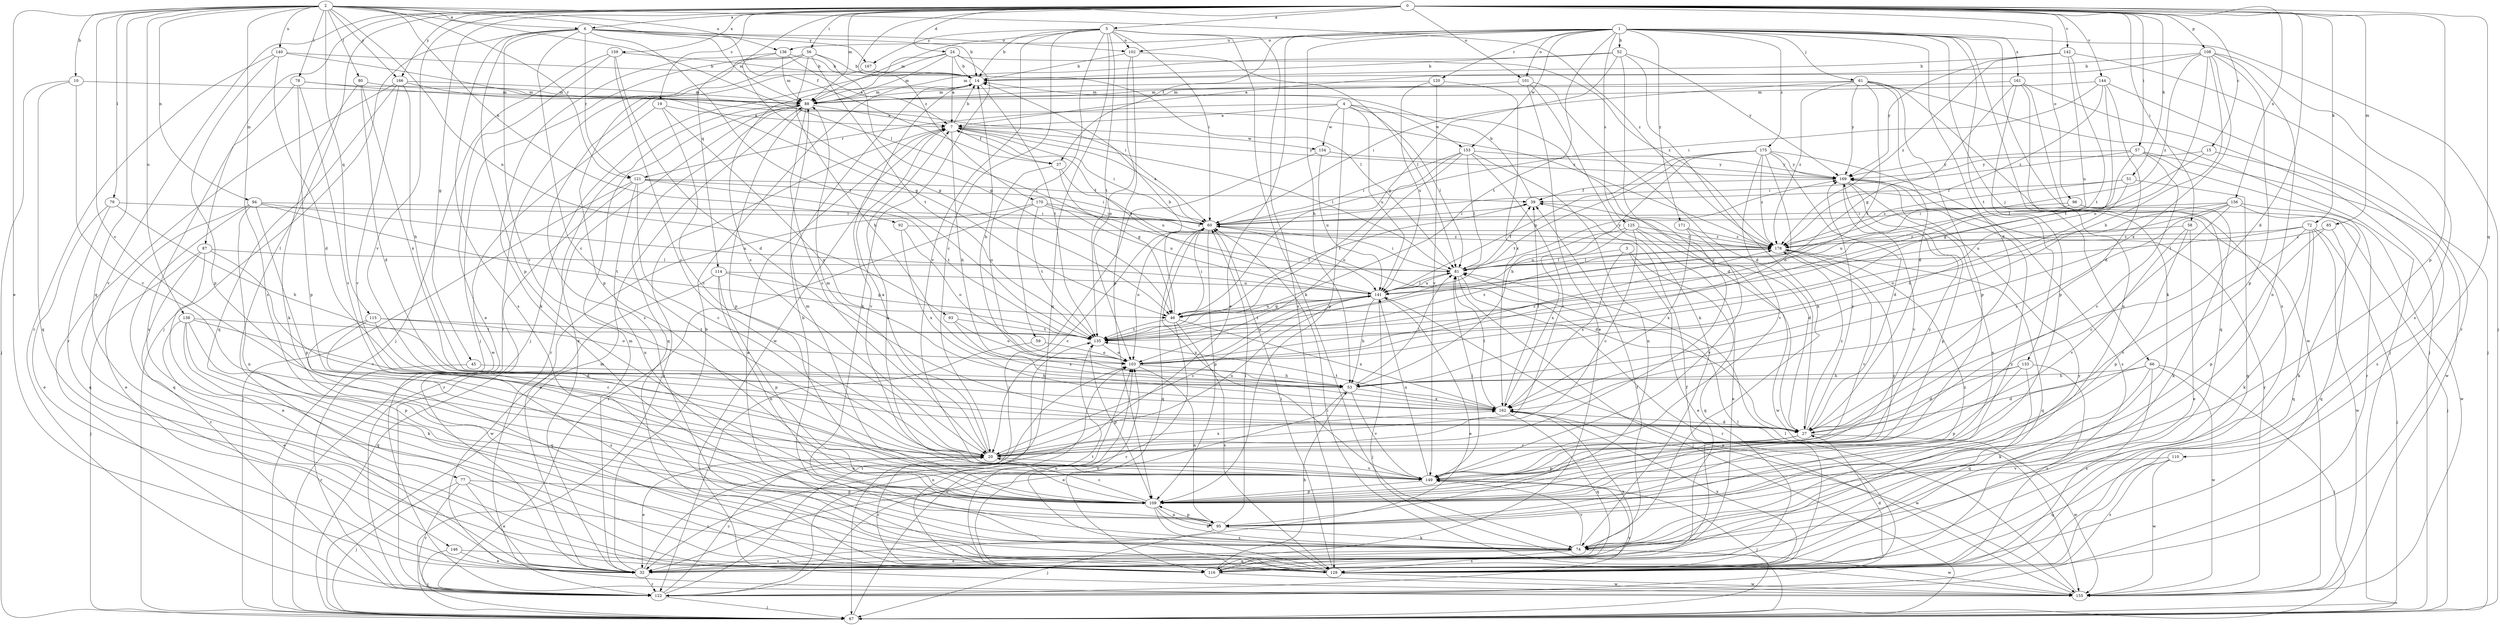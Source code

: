 strict digraph  {
0;
1;
2;
3;
4;
5;
6;
7;
10;
14;
15;
19;
20;
24;
27;
32;
37;
39;
45;
46;
51;
52;
53;
56;
57;
58;
59;
60;
61;
66;
67;
72;
74;
77;
78;
79;
80;
81;
85;
87;
88;
92;
93;
94;
95;
96;
101;
102;
103;
108;
109;
110;
114;
115;
116;
120;
121;
122;
125;
129;
133;
135;
136;
138;
140;
141;
142;
144;
146;
149;
153;
154;
155;
156;
159;
161;
162;
166;
167;
169;
170;
171;
175;
176;
0 -> 5  [label=a];
0 -> 6  [label=a];
0 -> 15  [label=c];
0 -> 19  [label=c];
0 -> 24  [label=d];
0 -> 27  [label=d];
0 -> 45  [label=g];
0 -> 51  [label=h];
0 -> 56  [label=i];
0 -> 57  [label=i];
0 -> 58  [label=i];
0 -> 72  [label=k];
0 -> 77  [label=l];
0 -> 85  [label=m];
0 -> 87  [label=m];
0 -> 88  [label=m];
0 -> 96  [label=o];
0 -> 101  [label=o];
0 -> 108  [label=p];
0 -> 109  [label=p];
0 -> 110  [label=q];
0 -> 114  [label=q];
0 -> 142  [label=v];
0 -> 144  [label=v];
0 -> 146  [label=v];
0 -> 149  [label=v];
0 -> 156  [label=x];
0 -> 159  [label=x];
0 -> 166  [label=y];
0 -> 170  [label=z];
1 -> 27  [label=d];
1 -> 32  [label=e];
1 -> 37  [label=f];
1 -> 52  [label=h];
1 -> 53  [label=h];
1 -> 61  [label=j];
1 -> 66  [label=j];
1 -> 67  [label=j];
1 -> 74  [label=k];
1 -> 101  [label=o];
1 -> 102  [label=o];
1 -> 120  [label=r];
1 -> 125  [label=s];
1 -> 129  [label=s];
1 -> 133  [label=t];
1 -> 135  [label=t];
1 -> 136  [label=u];
1 -> 153  [label=w];
1 -> 161  [label=x];
1 -> 171  [label=z];
1 -> 175  [label=z];
2 -> 6  [label=a];
2 -> 10  [label=b];
2 -> 20  [label=c];
2 -> 32  [label=e];
2 -> 37  [label=f];
2 -> 78  [label=l];
2 -> 79  [label=l];
2 -> 80  [label=l];
2 -> 81  [label=l];
2 -> 92  [label=n];
2 -> 93  [label=n];
2 -> 94  [label=n];
2 -> 115  [label=q];
2 -> 116  [label=q];
2 -> 121  [label=r];
2 -> 129  [label=s];
2 -> 136  [label=u];
2 -> 138  [label=u];
2 -> 140  [label=u];
2 -> 166  [label=y];
2 -> 176  [label=z];
3 -> 32  [label=e];
3 -> 81  [label=l];
3 -> 116  [label=q];
3 -> 162  [label=x];
4 -> 7  [label=a];
4 -> 27  [label=d];
4 -> 81  [label=l];
4 -> 109  [label=p];
4 -> 121  [label=r];
4 -> 141  [label=u];
4 -> 153  [label=w];
4 -> 154  [label=w];
5 -> 14  [label=b];
5 -> 20  [label=c];
5 -> 59  [label=i];
5 -> 60  [label=i];
5 -> 74  [label=k];
5 -> 88  [label=m];
5 -> 102  [label=o];
5 -> 116  [label=q];
5 -> 129  [label=s];
5 -> 135  [label=t];
5 -> 149  [label=v];
5 -> 167  [label=y];
6 -> 14  [label=b];
6 -> 20  [label=c];
6 -> 67  [label=j];
6 -> 88  [label=m];
6 -> 102  [label=o];
6 -> 109  [label=p];
6 -> 121  [label=r];
6 -> 129  [label=s];
6 -> 135  [label=t];
6 -> 149  [label=v];
6 -> 167  [label=y];
7 -> 14  [label=b];
7 -> 37  [label=f];
7 -> 53  [label=h];
7 -> 60  [label=i];
7 -> 81  [label=l];
7 -> 149  [label=v];
7 -> 154  [label=w];
7 -> 169  [label=y];
10 -> 67  [label=j];
10 -> 88  [label=m];
10 -> 116  [label=q];
10 -> 149  [label=v];
14 -> 88  [label=m];
14 -> 135  [label=t];
14 -> 155  [label=w];
15 -> 81  [label=l];
15 -> 129  [label=s];
15 -> 169  [label=y];
19 -> 7  [label=a];
19 -> 20  [label=c];
19 -> 155  [label=w];
19 -> 162  [label=x];
20 -> 7  [label=a];
20 -> 32  [label=e];
20 -> 88  [label=m];
20 -> 141  [label=u];
20 -> 149  [label=v];
20 -> 162  [label=x];
24 -> 7  [label=a];
24 -> 14  [label=b];
24 -> 20  [label=c];
24 -> 67  [label=j];
24 -> 74  [label=k];
24 -> 88  [label=m];
24 -> 176  [label=z];
27 -> 20  [label=c];
27 -> 109  [label=p];
27 -> 155  [label=w];
27 -> 169  [label=y];
27 -> 176  [label=z];
32 -> 14  [label=b];
32 -> 39  [label=f];
32 -> 88  [label=m];
32 -> 103  [label=o];
32 -> 122  [label=r];
32 -> 169  [label=y];
37 -> 46  [label=g];
37 -> 103  [label=o];
37 -> 141  [label=u];
39 -> 14  [label=b];
39 -> 27  [label=d];
39 -> 60  [label=i];
45 -> 53  [label=h];
45 -> 122  [label=r];
46 -> 14  [label=b];
46 -> 39  [label=f];
46 -> 60  [label=i];
46 -> 122  [label=r];
46 -> 129  [label=s];
46 -> 135  [label=t];
46 -> 141  [label=u];
46 -> 162  [label=x];
51 -> 39  [label=f];
51 -> 53  [label=h];
51 -> 116  [label=q];
51 -> 176  [label=z];
52 -> 14  [label=b];
52 -> 20  [label=c];
52 -> 46  [label=g];
52 -> 74  [label=k];
52 -> 88  [label=m];
52 -> 169  [label=y];
53 -> 14  [label=b];
53 -> 32  [label=e];
53 -> 81  [label=l];
53 -> 149  [label=v];
53 -> 162  [label=x];
56 -> 14  [label=b];
56 -> 46  [label=g];
56 -> 53  [label=h];
56 -> 67  [label=j];
56 -> 109  [label=p];
56 -> 122  [label=r];
56 -> 135  [label=t];
57 -> 20  [label=c];
57 -> 46  [label=g];
57 -> 60  [label=i];
57 -> 122  [label=r];
57 -> 155  [label=w];
57 -> 169  [label=y];
58 -> 32  [label=e];
58 -> 109  [label=p];
58 -> 149  [label=v];
58 -> 176  [label=z];
59 -> 103  [label=o];
59 -> 122  [label=r];
60 -> 7  [label=a];
60 -> 20  [label=c];
60 -> 27  [label=d];
60 -> 103  [label=o];
60 -> 109  [label=p];
60 -> 116  [label=q];
60 -> 149  [label=v];
60 -> 176  [label=z];
61 -> 27  [label=d];
61 -> 60  [label=i];
61 -> 67  [label=j];
61 -> 88  [label=m];
61 -> 109  [label=p];
61 -> 135  [label=t];
61 -> 155  [label=w];
61 -> 169  [label=y];
61 -> 176  [label=z];
66 -> 27  [label=d];
66 -> 53  [label=h];
66 -> 67  [label=j];
66 -> 74  [label=k];
66 -> 129  [label=s];
66 -> 155  [label=w];
67 -> 7  [label=a];
67 -> 88  [label=m];
67 -> 103  [label=o];
72 -> 67  [label=j];
72 -> 74  [label=k];
72 -> 81  [label=l];
72 -> 116  [label=q];
72 -> 149  [label=v];
72 -> 155  [label=w];
72 -> 176  [label=z];
74 -> 14  [label=b];
74 -> 32  [label=e];
74 -> 116  [label=q];
74 -> 129  [label=s];
74 -> 149  [label=v];
74 -> 155  [label=w];
74 -> 169  [label=y];
77 -> 32  [label=e];
77 -> 67  [label=j];
77 -> 109  [label=p];
77 -> 122  [label=r];
77 -> 129  [label=s];
78 -> 60  [label=i];
78 -> 88  [label=m];
78 -> 109  [label=p];
78 -> 129  [label=s];
78 -> 149  [label=v];
79 -> 32  [label=e];
79 -> 53  [label=h];
79 -> 60  [label=i];
79 -> 116  [label=q];
80 -> 27  [label=d];
80 -> 74  [label=k];
80 -> 88  [label=m];
80 -> 162  [label=x];
81 -> 39  [label=f];
81 -> 60  [label=i];
81 -> 67  [label=j];
81 -> 122  [label=r];
81 -> 141  [label=u];
81 -> 169  [label=y];
85 -> 109  [label=p];
85 -> 116  [label=q];
85 -> 176  [label=z];
87 -> 32  [label=e];
87 -> 67  [label=j];
87 -> 81  [label=l];
87 -> 122  [label=r];
87 -> 149  [label=v];
88 -> 7  [label=a];
88 -> 20  [label=c];
88 -> 32  [label=e];
88 -> 109  [label=p];
88 -> 116  [label=q];
88 -> 122  [label=r];
92 -> 103  [label=o];
92 -> 162  [label=x];
92 -> 176  [label=z];
93 -> 103  [label=o];
93 -> 135  [label=t];
93 -> 162  [label=x];
94 -> 32  [label=e];
94 -> 60  [label=i];
94 -> 95  [label=n];
94 -> 109  [label=p];
94 -> 116  [label=q];
94 -> 135  [label=t];
94 -> 141  [label=u];
95 -> 60  [label=i];
95 -> 67  [label=j];
95 -> 74  [label=k];
95 -> 109  [label=p];
95 -> 176  [label=z];
96 -> 60  [label=i];
96 -> 67  [label=j];
96 -> 74  [label=k];
96 -> 141  [label=u];
101 -> 27  [label=d];
101 -> 32  [label=e];
101 -> 74  [label=k];
101 -> 88  [label=m];
102 -> 14  [label=b];
102 -> 81  [label=l];
102 -> 103  [label=o];
102 -> 109  [label=p];
103 -> 53  [label=h];
103 -> 95  [label=n];
103 -> 141  [label=u];
103 -> 176  [label=z];
108 -> 7  [label=a];
108 -> 14  [label=b];
108 -> 53  [label=h];
108 -> 95  [label=n];
108 -> 103  [label=o];
108 -> 109  [label=p];
108 -> 129  [label=s];
108 -> 162  [label=x];
108 -> 176  [label=z];
109 -> 7  [label=a];
109 -> 20  [label=c];
109 -> 74  [label=k];
109 -> 88  [label=m];
109 -> 95  [label=n];
109 -> 129  [label=s];
109 -> 176  [label=z];
110 -> 116  [label=q];
110 -> 129  [label=s];
110 -> 149  [label=v];
110 -> 155  [label=w];
114 -> 46  [label=g];
114 -> 95  [label=n];
114 -> 109  [label=p];
114 -> 141  [label=u];
114 -> 155  [label=w];
115 -> 27  [label=d];
115 -> 103  [label=o];
115 -> 116  [label=q];
115 -> 129  [label=s];
115 -> 135  [label=t];
116 -> 20  [label=c];
116 -> 39  [label=f];
116 -> 53  [label=h];
116 -> 103  [label=o];
116 -> 135  [label=t];
116 -> 155  [label=w];
116 -> 162  [label=x];
120 -> 88  [label=m];
120 -> 141  [label=u];
120 -> 149  [label=v];
120 -> 162  [label=x];
121 -> 20  [label=c];
121 -> 39  [label=f];
121 -> 60  [label=i];
121 -> 67  [label=j];
121 -> 95  [label=n];
121 -> 122  [label=r];
121 -> 135  [label=t];
122 -> 20  [label=c];
122 -> 67  [label=j];
122 -> 103  [label=o];
122 -> 135  [label=t];
122 -> 149  [label=v];
125 -> 20  [label=c];
125 -> 32  [label=e];
125 -> 141  [label=u];
125 -> 155  [label=w];
125 -> 162  [label=x];
125 -> 176  [label=z];
129 -> 7  [label=a];
129 -> 27  [label=d];
129 -> 60  [label=i];
129 -> 81  [label=l];
129 -> 103  [label=o];
129 -> 155  [label=w];
129 -> 162  [label=x];
133 -> 27  [label=d];
133 -> 53  [label=h];
133 -> 109  [label=p];
133 -> 116  [label=q];
133 -> 129  [label=s];
135 -> 103  [label=o];
135 -> 109  [label=p];
135 -> 176  [label=z];
136 -> 7  [label=a];
136 -> 14  [label=b];
136 -> 46  [label=g];
136 -> 74  [label=k];
136 -> 88  [label=m];
138 -> 20  [label=c];
138 -> 32  [label=e];
138 -> 74  [label=k];
138 -> 109  [label=p];
138 -> 116  [label=q];
138 -> 135  [label=t];
140 -> 14  [label=b];
140 -> 27  [label=d];
140 -> 46  [label=g];
140 -> 109  [label=p];
140 -> 122  [label=r];
141 -> 7  [label=a];
141 -> 20  [label=c];
141 -> 32  [label=e];
141 -> 46  [label=g];
141 -> 53  [label=h];
141 -> 67  [label=j];
141 -> 81  [label=l];
141 -> 135  [label=t];
142 -> 14  [label=b];
142 -> 122  [label=r];
142 -> 135  [label=t];
142 -> 141  [label=u];
142 -> 169  [label=y];
142 -> 176  [label=z];
144 -> 27  [label=d];
144 -> 60  [label=i];
144 -> 67  [label=j];
144 -> 88  [label=m];
144 -> 135  [label=t];
144 -> 176  [label=z];
146 -> 32  [label=e];
146 -> 67  [label=j];
146 -> 129  [label=s];
149 -> 67  [label=j];
149 -> 81  [label=l];
149 -> 109  [label=p];
149 -> 141  [label=u];
149 -> 169  [label=y];
153 -> 20  [label=c];
153 -> 60  [label=i];
153 -> 81  [label=l];
153 -> 95  [label=n];
153 -> 103  [label=o];
153 -> 135  [label=t];
153 -> 169  [label=y];
154 -> 67  [label=j];
154 -> 141  [label=u];
154 -> 169  [label=y];
155 -> 60  [label=i];
155 -> 81  [label=l];
155 -> 141  [label=u];
155 -> 169  [label=y];
156 -> 20  [label=c];
156 -> 60  [label=i];
156 -> 74  [label=k];
156 -> 103  [label=o];
156 -> 141  [label=u];
156 -> 155  [label=w];
156 -> 162  [label=x];
159 -> 14  [label=b];
159 -> 20  [label=c];
159 -> 27  [label=d];
159 -> 32  [label=e];
159 -> 67  [label=j];
161 -> 46  [label=g];
161 -> 67  [label=j];
161 -> 88  [label=m];
161 -> 95  [label=n];
161 -> 109  [label=p];
161 -> 116  [label=q];
162 -> 27  [label=d];
162 -> 39  [label=f];
162 -> 81  [label=l];
162 -> 116  [label=q];
162 -> 135  [label=t];
162 -> 155  [label=w];
166 -> 53  [label=h];
166 -> 88  [label=m];
166 -> 116  [label=q];
166 -> 122  [label=r];
166 -> 149  [label=v];
166 -> 176  [label=z];
167 -> 81  [label=l];
167 -> 129  [label=s];
169 -> 39  [label=f];
169 -> 95  [label=n];
169 -> 109  [label=p];
169 -> 149  [label=v];
170 -> 32  [label=e];
170 -> 60  [label=i];
170 -> 122  [label=r];
170 -> 135  [label=t];
170 -> 141  [label=u];
170 -> 176  [label=z];
171 -> 149  [label=v];
171 -> 162  [label=x];
171 -> 176  [label=z];
175 -> 27  [label=d];
175 -> 53  [label=h];
175 -> 103  [label=o];
175 -> 129  [label=s];
175 -> 135  [label=t];
175 -> 141  [label=u];
175 -> 149  [label=v];
175 -> 169  [label=y];
175 -> 176  [label=z];
176 -> 81  [label=l];
176 -> 116  [label=q];
176 -> 149  [label=v];
}

